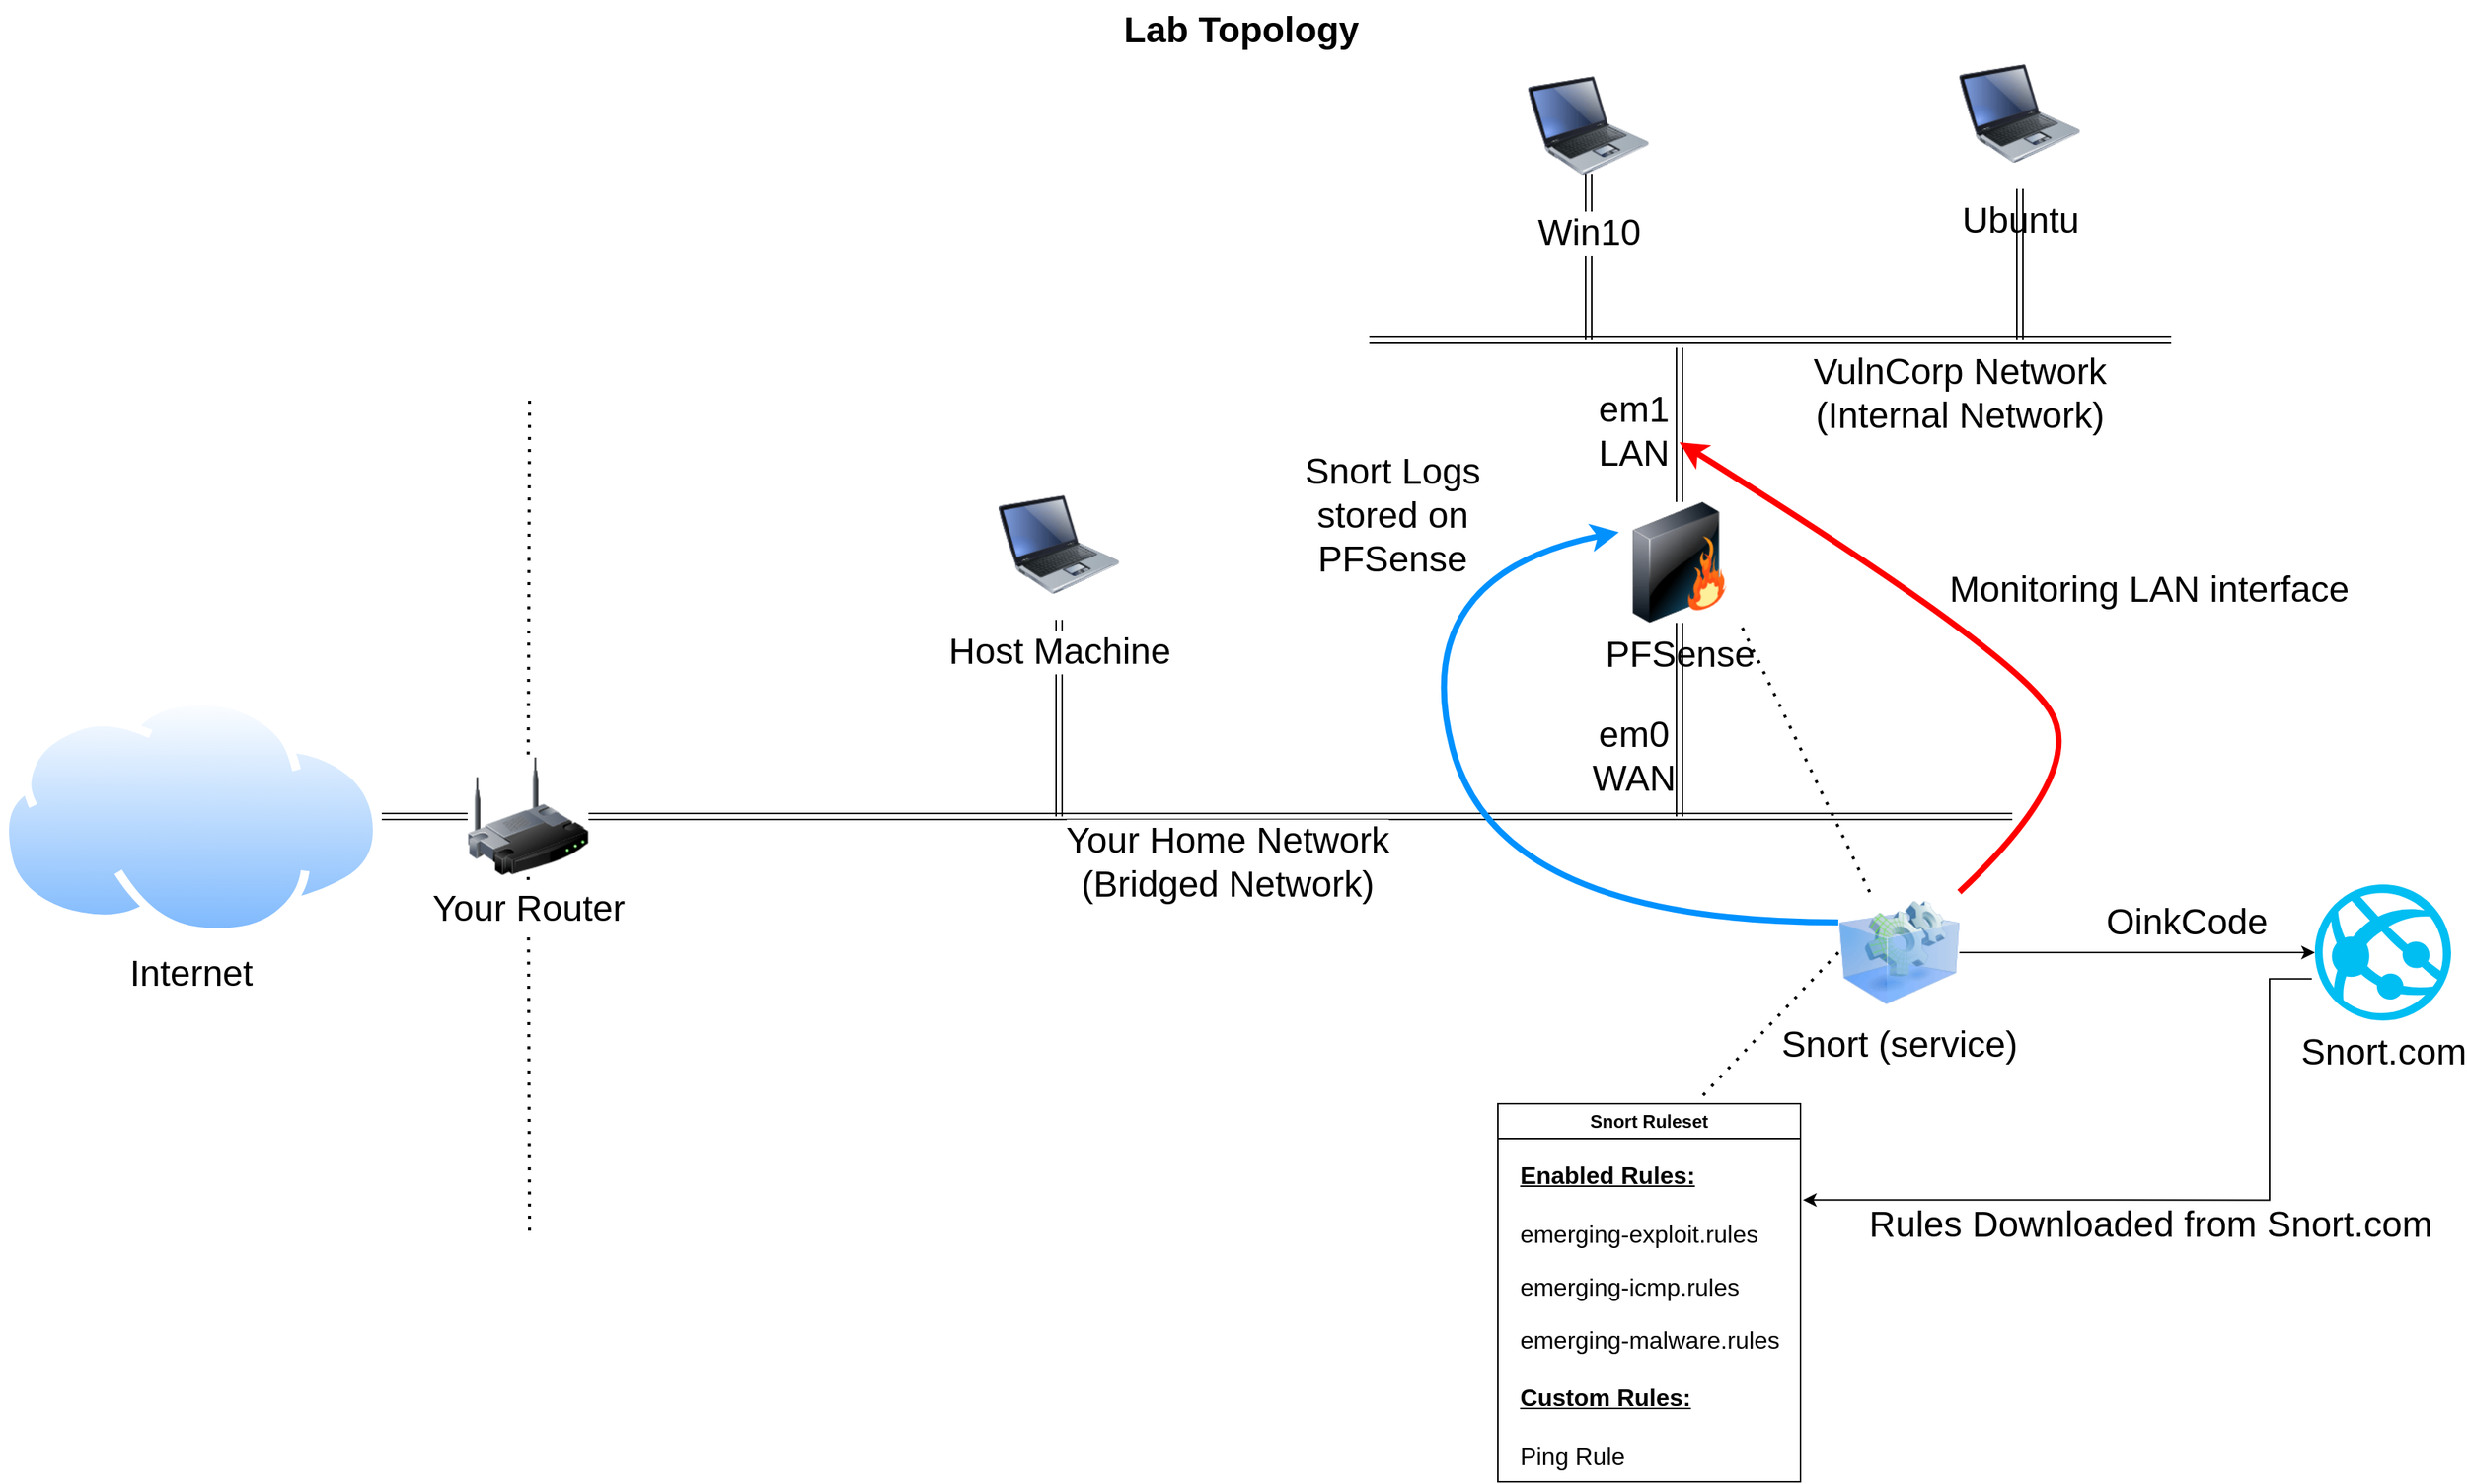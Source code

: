 <mxfile version="21.5.1" type="github">
  <diagram name="Page-1" id="e3a06f82-3646-2815-327d-82caf3d4e204">
    <mxGraphModel dx="1791" dy="1006" grid="1" gridSize="10" guides="1" tooltips="1" connect="1" arrows="1" fold="1" page="1" pageScale="1.5" pageWidth="1169" pageHeight="826" background="none" math="0" shadow="0">
      <root>
        <mxCell id="0" style=";html=1;" />
        <mxCell id="1" style=";html=1;" parent="0" />
        <mxCell id="KqSf9Hwdw_-mJAA5NMdA-5" value="" style="shape=link;html=1;rounded=0;exitX=0.5;exitY=1;exitDx=0;exitDy=0;fontSize=24;labelBackgroundColor=none;" parent="1" source="RgH2JHaKkqkQcPpsvsZi-15" edge="1">
          <mxGeometry width="100" relative="1" as="geometry">
            <mxPoint x="660" y="530" as="sourcePoint" />
            <mxPoint x="810" y="570" as="targetPoint" />
          </mxGeometry>
        </mxCell>
        <mxCell id="RgH2JHaKkqkQcPpsvsZi-17" value="" style="shape=link;html=1;rounded=0;exitX=1;exitY=0.5;exitDx=0;exitDy=0;fontSize=24;labelBackgroundColor=none;" parent="1" source="KqSf9Hwdw_-mJAA5NMdA-1" edge="1">
          <mxGeometry width="100" relative="1" as="geometry">
            <mxPoint x="900" y="650" as="sourcePoint" />
            <mxPoint x="1440" y="570" as="targetPoint" />
          </mxGeometry>
        </mxCell>
        <mxCell id="KqSf9Hwdw_-mJAA5NMdA-9" value="Your Home Network&lt;br&gt;(Bridged Network)" style="edgeLabel;html=1;align=center;verticalAlign=middle;resizable=0;points=[];fontSize=24;" parent="RgH2JHaKkqkQcPpsvsZi-17" vertex="1" connectable="0">
          <mxGeometry x="-0.124" y="1" relative="1" as="geometry">
            <mxPoint x="10" y="31" as="offset" />
          </mxGeometry>
        </mxCell>
        <mxCell id="6a7d8f32e03d9370-62" value="Lab Topology" style="text;strokeColor=none;fillColor=none;html=1;fontSize=24;fontStyle=1;verticalAlign=middle;align=center;fontColor=default;labelBackgroundColor=none;" parent="1" vertex="1">
          <mxGeometry x="499" y="30" width="861" height="40" as="geometry" />
        </mxCell>
        <mxCell id="RgH2JHaKkqkQcPpsvsZi-2" value="Internet" style="image;aspect=fixed;perimeter=ellipsePerimeter;html=1;align=center;shadow=0;dashed=0;spacingTop=3;image=img/lib/active_directory/internet_cloud.svg;fontSize=24;fontColor=default;labelBackgroundColor=none;" parent="1" vertex="1">
          <mxGeometry x="110" y="490.5" width="252.38" height="159" as="geometry" />
        </mxCell>
        <mxCell id="RgH2JHaKkqkQcPpsvsZi-4" value="" style="endArrow=none;dashed=1;html=1;dashPattern=1 3;strokeWidth=2;rounded=0;fontSize=24;fontColor=default;labelBackgroundColor=none;" parent="1" source="KqSf9Hwdw_-mJAA5NMdA-1" edge="1">
          <mxGeometry width="50" height="50" relative="1" as="geometry">
            <mxPoint x="460" y="295" as="sourcePoint" />
            <mxPoint x="460" y="845" as="targetPoint" />
          </mxGeometry>
        </mxCell>
        <mxCell id="RgH2JHaKkqkQcPpsvsZi-15" value="Host Machine" style="image;html=1;image=img/lib/clip_art/computers/Laptop_128x128.png;fontSize=24;labelBackgroundColor=default;" parent="1" vertex="1">
          <mxGeometry x="770" y="340" width="80" height="100" as="geometry" />
        </mxCell>
        <mxCell id="KqSf9Hwdw_-mJAA5NMdA-3" value="" style="shape=link;html=1;rounded=0;exitX=1;exitY=0.5;exitDx=0;exitDy=0;entryX=0;entryY=0.5;entryDx=0;entryDy=0;fontSize=24;labelBackgroundColor=none;" parent="1" source="RgH2JHaKkqkQcPpsvsZi-2" target="KqSf9Hwdw_-mJAA5NMdA-1" edge="1">
          <mxGeometry width="100" relative="1" as="geometry">
            <mxPoint x="362" y="570" as="sourcePoint" />
            <mxPoint x="1210" y="570" as="targetPoint" />
          </mxGeometry>
        </mxCell>
        <mxCell id="KqSf9Hwdw_-mJAA5NMdA-4" value="" style="endArrow=none;dashed=1;html=1;dashPattern=1 3;strokeWidth=2;rounded=0;fontSize=24;fontColor=default;labelBackgroundColor=none;" parent="1" target="KqSf9Hwdw_-mJAA5NMdA-1" edge="1">
          <mxGeometry width="50" height="50" relative="1" as="geometry">
            <mxPoint x="460" y="295" as="sourcePoint" />
            <mxPoint x="460" y="845" as="targetPoint" />
          </mxGeometry>
        </mxCell>
        <mxCell id="KqSf9Hwdw_-mJAA5NMdA-1" value="Your Router" style="image;html=1;image=img/lib/clip_art/networking/Wireless_Router_128x128.png;fontSize=24;" parent="1" vertex="1">
          <mxGeometry x="419" y="530" width="80" height="80" as="geometry" />
        </mxCell>
        <mxCell id="KqSf9Hwdw_-mJAA5NMdA-6" value="" style="shape=link;html=1;rounded=0;exitX=0.5;exitY=1;exitDx=0;exitDy=0;fontSize=24;labelBackgroundColor=none;" parent="1" edge="1">
          <mxGeometry width="100" relative="1" as="geometry">
            <mxPoint x="1160" y="145" as="sourcePoint" />
            <mxPoint x="1160" y="255" as="targetPoint" />
          </mxGeometry>
        </mxCell>
        <mxCell id="KqSf9Hwdw_-mJAA5NMdA-7" value="Win10" style="image;html=1;image=img/lib/clip_art/computers/Laptop_128x128.png;fontSize=24;labelBackgroundColor=default;" parent="1" vertex="1">
          <mxGeometry x="1120" y="63" width="80" height="100" as="geometry" />
        </mxCell>
        <mxCell id="KqSf9Hwdw_-mJAA5NMdA-8" value="" style="shape=link;html=1;rounded=0;fontSize=24;labelBackgroundColor=none;entryX=1;entryY=0.5;entryDx=0;entryDy=0;" parent="1" edge="1">
          <mxGeometry width="100" relative="1" as="geometry">
            <mxPoint x="1545" y="255" as="sourcePoint" />
            <mxPoint x="1015" y="255" as="targetPoint" />
          </mxGeometry>
        </mxCell>
        <mxCell id="KqSf9Hwdw_-mJAA5NMdA-10" value="&lt;font style=&quot;font-size: 24px;&quot;&gt;VulnCorp Network&lt;br&gt;(Internal Network)&lt;br&gt;&lt;/font&gt;" style="edgeLabel;html=1;align=center;verticalAlign=middle;resizable=0;points=[];" parent="KqSf9Hwdw_-mJAA5NMdA-8" vertex="1" connectable="0">
          <mxGeometry x="0.562" y="-1" relative="1" as="geometry">
            <mxPoint x="274" y="36" as="offset" />
          </mxGeometry>
        </mxCell>
        <mxCell id="KqSf9Hwdw_-mJAA5NMdA-11" value="Ubuntu" style="image;html=1;image=img/lib/clip_art/computers/Laptop_128x128.png;fontSize=24;labelBackgroundColor=default;" parent="1" vertex="1">
          <mxGeometry x="1405" y="55" width="80" height="100" as="geometry" />
        </mxCell>
        <mxCell id="KqSf9Hwdw_-mJAA5NMdA-12" value="" style="shape=link;html=1;rounded=0;exitX=0.5;exitY=1;exitDx=0;exitDy=0;fontSize=24;labelBackgroundColor=none;" parent="1" source="KqSf9Hwdw_-mJAA5NMdA-11" edge="1">
          <mxGeometry width="100" relative="1" as="geometry">
            <mxPoint x="1315" y="-15" as="sourcePoint" />
            <mxPoint x="1445" y="255" as="targetPoint" />
            <Array as="points">
              <mxPoint x="1445" y="195" />
            </Array>
          </mxGeometry>
        </mxCell>
        <mxCell id="m5fubWs7SPo7fRssxc15-1" value="PFSense" style="image;html=1;image=img/lib/clip_art/networking/Firewall_128x128.png;fontSize=24;" parent="1" vertex="1">
          <mxGeometry x="1180" y="362" width="80" height="80" as="geometry" />
        </mxCell>
        <mxCell id="m5fubWs7SPo7fRssxc15-2" value="" style="shape=link;html=1;rounded=0;fontSize=24;labelBackgroundColor=none;entryX=0.5;entryY=0;entryDx=0;entryDy=0;" parent="1" target="m5fubWs7SPo7fRssxc15-1" edge="1">
          <mxGeometry width="100" relative="1" as="geometry">
            <mxPoint x="1220" y="260" as="sourcePoint" />
            <mxPoint x="1200" y="372" as="targetPoint" />
          </mxGeometry>
        </mxCell>
        <mxCell id="J97jLcHY--1p8l95gELh-1" value="em0&lt;br&gt;WAN" style="text;html=1;strokeColor=none;fillColor=none;align=center;verticalAlign=middle;whiteSpace=wrap;rounded=0;fontSize=24;" parent="1" vertex="1">
          <mxGeometry x="1165" y="510" width="50" height="40" as="geometry" />
        </mxCell>
        <mxCell id="J97jLcHY--1p8l95gELh-4" value="em1&lt;br&gt;LAN" style="text;html=1;strokeColor=none;fillColor=none;align=center;verticalAlign=middle;whiteSpace=wrap;rounded=0;fontSize=24;" parent="1" vertex="1">
          <mxGeometry x="1160" y="300" width="60" height="30" as="geometry" />
        </mxCell>
        <mxCell id="J97jLcHY--1p8l95gELh-6" value="" style="shape=link;html=1;rounded=0;fontSize=24;labelBackgroundColor=none;" parent="1" source="m5fubWs7SPo7fRssxc15-1" edge="1">
          <mxGeometry width="100" relative="1" as="geometry">
            <mxPoint x="1219.5" y="480" as="sourcePoint" />
            <mxPoint x="1220" y="570" as="targetPoint" />
          </mxGeometry>
        </mxCell>
        <mxCell id="0lCcuRJ2zNhaznUkWnLr-1" value="" style="endArrow=none;dashed=1;html=1;dashPattern=1 3;strokeWidth=2;rounded=0;entryX=1;entryY=1;entryDx=0;entryDy=0;" edge="1" parent="1" source="0lCcuRJ2zNhaznUkWnLr-3" target="m5fubWs7SPo7fRssxc15-1">
          <mxGeometry width="50" height="50" relative="1" as="geometry">
            <mxPoint x="1440" y="640" as="sourcePoint" />
            <mxPoint x="900" y="490" as="targetPoint" />
          </mxGeometry>
        </mxCell>
        <mxCell id="0lCcuRJ2zNhaznUkWnLr-9" style="edgeStyle=none;rounded=0;orthogonalLoop=1;jettySize=auto;html=1;exitX=1;exitY=0.5;exitDx=0;exitDy=0;entryX=0;entryY=0.5;entryDx=0;entryDy=0;entryPerimeter=0;" edge="1" parent="1" source="0lCcuRJ2zNhaznUkWnLr-3" target="0lCcuRJ2zNhaznUkWnLr-5">
          <mxGeometry relative="1" as="geometry" />
        </mxCell>
        <mxCell id="0lCcuRJ2zNhaznUkWnLr-10" value="&lt;font style=&quot;font-size: 24px;&quot;&gt;OinkCode&lt;/font&gt;" style="edgeLabel;html=1;align=center;verticalAlign=middle;resizable=0;points=[];" vertex="1" connectable="0" parent="0lCcuRJ2zNhaznUkWnLr-9">
          <mxGeometry x="0.278" relative="1" as="geometry">
            <mxPoint y="-20" as="offset" />
          </mxGeometry>
        </mxCell>
        <mxCell id="0lCcuRJ2zNhaznUkWnLr-3" value="Snort (service)" style="image;html=1;image=img/lib/clip_art/computers/Virtual_Application_128x128.png;fontSize=24;" vertex="1" parent="1">
          <mxGeometry x="1325" y="620" width="80" height="80" as="geometry" />
        </mxCell>
        <mxCell id="0lCcuRJ2zNhaznUkWnLr-5" value="Snort.com" style="verticalLabelPosition=bottom;html=1;verticalAlign=top;align=center;strokeColor=none;fillColor=#00BEF2;shape=mxgraph.azure.azure_website;pointerEvents=1;fontSize=24;" vertex="1" parent="1">
          <mxGeometry x="1640" y="615" width="90" height="90" as="geometry" />
        </mxCell>
        <mxCell id="0lCcuRJ2zNhaznUkWnLr-17" value="Snort Ruleset" style="swimlane;whiteSpace=wrap;html=1;" vertex="1" parent="1">
          <mxGeometry x="1100" y="760" width="200" height="250" as="geometry" />
        </mxCell>
        <mxCell id="0lCcuRJ2zNhaznUkWnLr-18" value="&lt;div style=&quot;text-align: left; font-size: 16px;&quot;&gt;&lt;span style=&quot;background-color: initial;&quot;&gt;&lt;font style=&quot;font-size: 16px;&quot;&gt;&lt;b style=&quot;&quot;&gt;&lt;u style=&quot;&quot;&gt;Enabled Rules:&lt;/u&gt;&lt;/b&gt;&lt;br&gt;&lt;br&gt;&lt;/font&gt;&lt;/span&gt;&lt;/div&gt;&lt;div style=&quot;text-align: left; font-size: 16px;&quot;&gt;&lt;span style=&quot;background-color: initial;&quot;&gt;&lt;font style=&quot;font-size: 16px;&quot;&gt;emerging-exploit.rules&lt;/font&gt;&lt;/span&gt;&lt;/div&gt;&lt;p style=&quot;font-size: 16px;&quot;&gt;&lt;/p&gt;&lt;div style=&quot;text-align: left; font-size: 16px;&quot;&gt;&lt;span style=&quot;background-color: initial;&quot;&gt;&lt;font style=&quot;font-size: 16px;&quot;&gt;emerging-icmp.rules&lt;/font&gt;&lt;/span&gt;&lt;/div&gt;&lt;p style=&quot;font-size: 16px;&quot;&gt;&lt;/p&gt;&lt;div style=&quot;text-align: left; font-size: 16px;&quot;&gt;&lt;span style=&quot;background-color: initial;&quot;&gt;&lt;font style=&quot;font-size: 16px;&quot;&gt;emerging-malware.rules&lt;br&gt;&lt;br&gt;&lt;b&gt;&lt;u&gt;Custom Rules:&lt;/u&gt;&lt;/b&gt;&lt;br&gt;&lt;br&gt;&lt;/font&gt;&lt;/span&gt;&lt;/div&gt;&lt;div style=&quot;text-align: left; font-size: 16px;&quot;&gt;&lt;span style=&quot;background-color: initial;&quot;&gt;&lt;font style=&quot;font-size: 16px;&quot;&gt;Ping Rule&lt;/font&gt;&lt;/span&gt;&lt;/div&gt;" style="text;html=1;align=center;verticalAlign=middle;resizable=0;points=[];autosize=1;strokeColor=none;fillColor=none;" vertex="1" parent="0lCcuRJ2zNhaznUkWnLr-17">
          <mxGeometry y="30" width="200" height="220" as="geometry" />
        </mxCell>
        <mxCell id="0lCcuRJ2zNhaznUkWnLr-22" value="" style="endArrow=none;dashed=1;html=1;dashPattern=1 3;strokeWidth=2;rounded=0;exitX=0;exitY=0.5;exitDx=0;exitDy=0;entryX=0.662;entryY=-0.009;entryDx=0;entryDy=0;entryPerimeter=0;" edge="1" parent="1" source="0lCcuRJ2zNhaznUkWnLr-3" target="0lCcuRJ2zNhaznUkWnLr-17">
          <mxGeometry width="50" height="50" relative="1" as="geometry">
            <mxPoint x="850" y="520" as="sourcePoint" />
            <mxPoint x="900" y="470" as="targetPoint" />
          </mxGeometry>
        </mxCell>
        <mxCell id="0lCcuRJ2zNhaznUkWnLr-23" value="" style="endArrow=none;html=1;rounded=0;entryX=-0.023;entryY=0.693;entryDx=0;entryDy=0;entryPerimeter=0;exitX=1.008;exitY=0.153;exitDx=0;exitDy=0;exitPerimeter=0;edgeStyle=orthogonalEdgeStyle;startArrow=classic;startFill=1;" edge="1" parent="1" source="0lCcuRJ2zNhaznUkWnLr-18" target="0lCcuRJ2zNhaznUkWnLr-5">
          <mxGeometry width="50" height="50" relative="1" as="geometry">
            <mxPoint x="850" y="520" as="sourcePoint" />
            <mxPoint x="900" y="470" as="targetPoint" />
            <Array as="points">
              <mxPoint x="1610" y="824" />
              <mxPoint x="1610" y="677" />
            </Array>
          </mxGeometry>
        </mxCell>
        <mxCell id="0lCcuRJ2zNhaznUkWnLr-24" value="Rules Downloaded from Snort.com" style="edgeLabel;html=1;align=center;verticalAlign=middle;resizable=0;points=[];fontSize=24;" vertex="1" connectable="0" parent="0lCcuRJ2zNhaznUkWnLr-23">
          <mxGeometry x="0.065" y="3" relative="1" as="geometry">
            <mxPoint x="-28" y="19" as="offset" />
          </mxGeometry>
        </mxCell>
        <mxCell id="0lCcuRJ2zNhaznUkWnLr-25" value="" style="curved=1;endArrow=classic;html=1;rounded=0;entryX=1;entryY=0.75;entryDx=0;entryDy=0;exitX=1;exitY=0;exitDx=0;exitDy=0;strokeColor=#ff0000;strokeWidth=4;" edge="1" parent="1" source="0lCcuRJ2zNhaznUkWnLr-3" target="J97jLcHY--1p8l95gELh-4">
          <mxGeometry width="50" height="50" relative="1" as="geometry">
            <mxPoint x="1440" y="510" as="sourcePoint" />
            <mxPoint x="1490" y="460" as="targetPoint" />
            <Array as="points">
              <mxPoint x="1490" y="540" />
              <mxPoint x="1440" y="460" />
            </Array>
          </mxGeometry>
        </mxCell>
        <mxCell id="0lCcuRJ2zNhaznUkWnLr-26" value="Monitoring LAN interface" style="edgeLabel;html=1;align=center;verticalAlign=middle;resizable=0;points=[];fontSize=24;" vertex="1" connectable="0" parent="0lCcuRJ2zNhaznUkWnLr-25">
          <mxGeometry x="0.122" y="2" relative="1" as="geometry">
            <mxPoint x="136" y="-14" as="offset" />
          </mxGeometry>
        </mxCell>
        <mxCell id="0lCcuRJ2zNhaznUkWnLr-29" value="" style="curved=1;endArrow=classic;html=1;rounded=0;entryX=0;entryY=0.25;entryDx=0;entryDy=0;exitX=0;exitY=0.25;exitDx=0;exitDy=0;strokeColor=#0091ff;strokeWidth=4;" edge="1" parent="1" source="0lCcuRJ2zNhaznUkWnLr-3" target="m5fubWs7SPo7fRssxc15-1">
          <mxGeometry width="50" height="50" relative="1" as="geometry">
            <mxPoint x="1115" y="649.5" as="sourcePoint" />
            <mxPoint x="930" y="352.5" as="targetPoint" />
            <Array as="points">
              <mxPoint x="1100" y="640" />
              <mxPoint x="1040" y="410" />
            </Array>
          </mxGeometry>
        </mxCell>
        <mxCell id="0lCcuRJ2zNhaznUkWnLr-30" value="Snort Logs &lt;br&gt;stored on&lt;br&gt;PFSense" style="edgeLabel;html=1;align=center;verticalAlign=middle;resizable=0;points=[];fontSize=24;" vertex="1" connectable="0" parent="0lCcuRJ2zNhaznUkWnLr-29">
          <mxGeometry x="0.122" y="2" relative="1" as="geometry">
            <mxPoint x="-39" y="-159" as="offset" />
          </mxGeometry>
        </mxCell>
      </root>
    </mxGraphModel>
  </diagram>
</mxfile>
